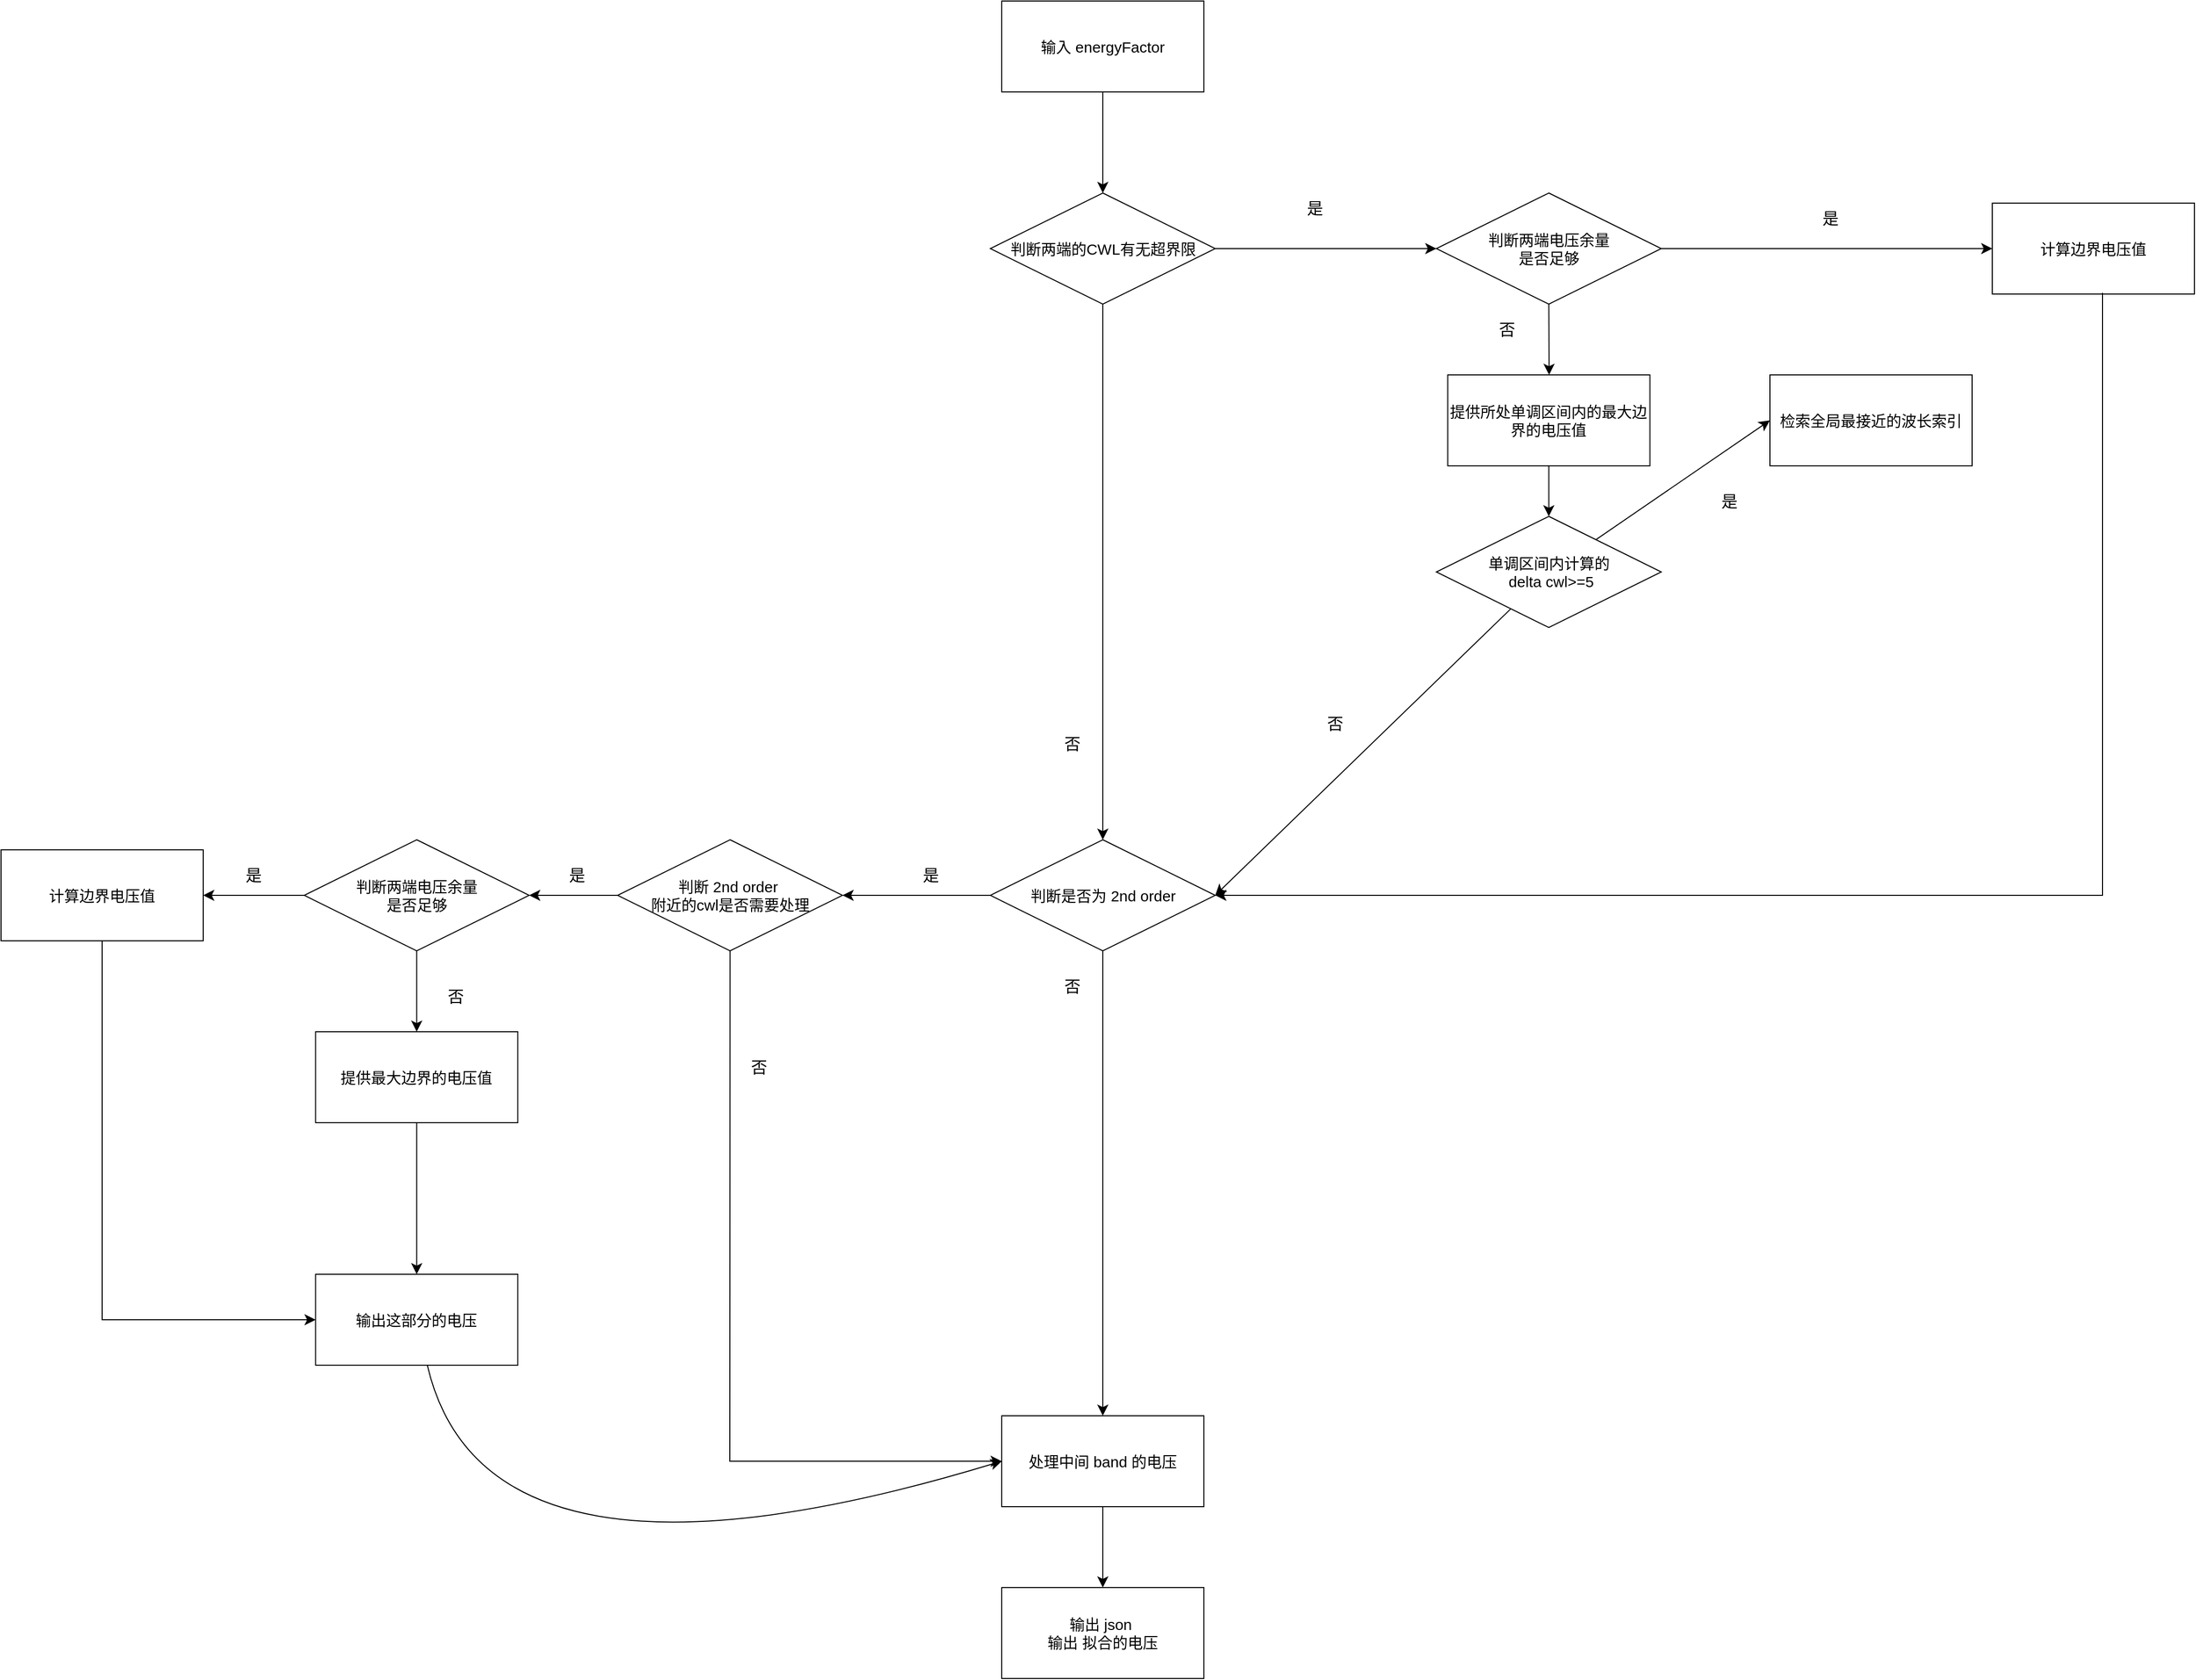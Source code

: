 <mxfile version="23.1.5" type="device">
  <diagram name="第 1 页" id="n_WZfc53meXCdzstPTw8">
    <mxGraphModel dx="2762" dy="1887" grid="1" gridSize="10" guides="1" tooltips="1" connect="1" arrows="1" fold="1" page="0" pageScale="1" pageWidth="1169" pageHeight="827" math="0" shadow="0">
      <root>
        <mxCell id="0" />
        <mxCell id="1" parent="0" />
        <mxCell id="6OOZVl3HkzZtPA9987tU-8" value="" style="edgeStyle=none;curved=1;rounded=0;orthogonalLoop=1;jettySize=auto;html=1;fontSize=12;startSize=8;endSize=8;" parent="1" source="6OOZVl3HkzZtPA9987tU-1" target="6OOZVl3HkzZtPA9987tU-3" edge="1">
          <mxGeometry relative="1" as="geometry" />
        </mxCell>
        <mxCell id="6OOZVl3HkzZtPA9987tU-1" value="输入 energyFactor" style="rounded=0;whiteSpace=wrap;html=1;fontSize=15;" parent="1" vertex="1">
          <mxGeometry x="-50" y="-530" width="200" height="90" as="geometry" />
        </mxCell>
        <mxCell id="6OOZVl3HkzZtPA9987tU-10" value="" style="edgeStyle=none;curved=1;rounded=0;orthogonalLoop=1;jettySize=auto;html=1;fontSize=12;startSize=8;endSize=8;" parent="1" source="6OOZVl3HkzZtPA9987tU-3" target="6OOZVl3HkzZtPA9987tU-5" edge="1">
          <mxGeometry relative="1" as="geometry" />
        </mxCell>
        <mxCell id="6OOZVl3HkzZtPA9987tU-3" value="判断两端的CWL有无超界限" style="rhombus;whiteSpace=wrap;html=1;fontSize=15;" parent="1" vertex="1">
          <mxGeometry x="-61.25" y="-340" width="222.5" height="110" as="geometry" />
        </mxCell>
        <mxCell id="6OOZVl3HkzZtPA9987tU-17" value="" style="edgeStyle=none;curved=1;rounded=0;orthogonalLoop=1;jettySize=auto;html=1;fontSize=12;startSize=8;endSize=8;" parent="1" source="6OOZVl3HkzZtPA9987tU-5" target="6OOZVl3HkzZtPA9987tU-16" edge="1">
          <mxGeometry relative="1" as="geometry" />
        </mxCell>
        <mxCell id="6OOZVl3HkzZtPA9987tU-33" value="" style="edgeStyle=none;curved=1;rounded=0;orthogonalLoop=1;jettySize=auto;html=1;fontSize=12;startSize=8;endSize=8;" parent="1" source="6OOZVl3HkzZtPA9987tU-5" target="6OOZVl3HkzZtPA9987tU-14" edge="1">
          <mxGeometry relative="1" as="geometry" />
        </mxCell>
        <mxCell id="6OOZVl3HkzZtPA9987tU-5" value="判断是否为 2nd order" style="rhombus;whiteSpace=wrap;html=1;fontSize=15;" parent="1" vertex="1">
          <mxGeometry x="-61.25" y="300" width="222.5" height="110" as="geometry" />
        </mxCell>
        <mxCell id="6OOZVl3HkzZtPA9987tU-9" value="是" style="text;html=1;align=center;verticalAlign=middle;whiteSpace=wrap;rounded=0;fontSize=16;" parent="1" vertex="1">
          <mxGeometry x="230" y="-340" width="60" height="30" as="geometry" />
        </mxCell>
        <mxCell id="6OOZVl3HkzZtPA9987tU-13" value="否" style="text;html=1;align=center;verticalAlign=middle;whiteSpace=wrap;rounded=0;fontSize=16;" parent="1" vertex="1">
          <mxGeometry x="-10" y="190" width="60" height="30" as="geometry" />
        </mxCell>
        <mxCell id="6OOZVl3HkzZtPA9987tU-34" value="" style="edgeStyle=none;curved=1;rounded=0;orthogonalLoop=1;jettySize=auto;html=1;fontSize=12;startSize=8;endSize=8;" parent="1" source="6OOZVl3HkzZtPA9987tU-14" target="6OOZVl3HkzZtPA9987tU-32" edge="1">
          <mxGeometry relative="1" as="geometry" />
        </mxCell>
        <mxCell id="6OOZVl3HkzZtPA9987tU-14" value="处理中间 band 的电压" style="rounded=0;whiteSpace=wrap;html=1;fontSize=15;" parent="1" vertex="1">
          <mxGeometry x="-50" y="870" width="200" height="90" as="geometry" />
        </mxCell>
        <mxCell id="6OOZVl3HkzZtPA9987tU-37" value="" style="edgeStyle=none;curved=1;rounded=0;orthogonalLoop=1;jettySize=auto;html=1;fontSize=12;startSize=8;endSize=8;" parent="1" source="6OOZVl3HkzZtPA9987tU-16" target="6OOZVl3HkzZtPA9987tU-36" edge="1">
          <mxGeometry relative="1" as="geometry" />
        </mxCell>
        <mxCell id="6OOZVl3HkzZtPA9987tU-16" value="判断 2nd order&amp;nbsp;&lt;br&gt;附近的cwl是否需要处理" style="rhombus;whiteSpace=wrap;html=1;fontSize=15;" parent="1" vertex="1">
          <mxGeometry x="-430" y="300" width="222.5" height="110" as="geometry" />
        </mxCell>
        <mxCell id="6OOZVl3HkzZtPA9987tU-18" value="是" style="text;html=1;align=center;verticalAlign=middle;whiteSpace=wrap;rounded=0;fontSize=16;" parent="1" vertex="1">
          <mxGeometry x="-150" y="320" width="60" height="30" as="geometry" />
        </mxCell>
        <mxCell id="6OOZVl3HkzZtPA9987tU-25" style="edgeStyle=none;curved=1;rounded=0;orthogonalLoop=1;jettySize=auto;html=1;exitX=0.5;exitY=1;exitDx=0;exitDy=0;fontSize=12;startSize=8;endSize=8;" parent="1" source="6OOZVl3HkzZtPA9987tU-20" edge="1">
          <mxGeometry relative="1" as="geometry">
            <mxPoint x="491.519" y="-160" as="targetPoint" />
          </mxGeometry>
        </mxCell>
        <mxCell id="6OOZVl3HkzZtPA9987tU-29" value="" style="edgeStyle=none;curved=1;rounded=0;orthogonalLoop=1;jettySize=auto;html=1;fontSize=12;startSize=8;endSize=8;" parent="1" source="6OOZVl3HkzZtPA9987tU-20" target="6OOZVl3HkzZtPA9987tU-28" edge="1">
          <mxGeometry relative="1" as="geometry" />
        </mxCell>
        <mxCell id="6OOZVl3HkzZtPA9987tU-20" value="判断两端电压余量&lt;br&gt;是否足够" style="rhombus;whiteSpace=wrap;html=1;fontSize=15;" parent="1" vertex="1">
          <mxGeometry x="380" y="-340" width="222.5" height="110" as="geometry" />
        </mxCell>
        <mxCell id="6OOZVl3HkzZtPA9987tU-24" value="" style="endArrow=classic;html=1;rounded=0;fontSize=12;startSize=8;endSize=8;exitX=1;exitY=0.5;exitDx=0;exitDy=0;" parent="1" source="6OOZVl3HkzZtPA9987tU-3" target="6OOZVl3HkzZtPA9987tU-20" edge="1">
          <mxGeometry width="50" height="50" relative="1" as="geometry">
            <mxPoint x="450" y="210" as="sourcePoint" />
            <mxPoint x="500" y="160" as="targetPoint" />
          </mxGeometry>
        </mxCell>
        <mxCell id="T5l22h_LEsQU9Dkja71x-4" value="" style="edgeStyle=none;curved=1;rounded=0;orthogonalLoop=1;jettySize=auto;html=1;fontSize=12;startSize=8;endSize=8;" edge="1" parent="1" source="6OOZVl3HkzZtPA9987tU-26" target="T5l22h_LEsQU9Dkja71x-1">
          <mxGeometry relative="1" as="geometry" />
        </mxCell>
        <mxCell id="6OOZVl3HkzZtPA9987tU-26" value="提供所处单调区间内的最大边界的电压值" style="rounded=0;whiteSpace=wrap;html=1;fontSize=15;" parent="1" vertex="1">
          <mxGeometry x="391.25" y="-160" width="200" height="90" as="geometry" />
        </mxCell>
        <mxCell id="6OOZVl3HkzZtPA9987tU-27" value="否" style="text;html=1;align=center;verticalAlign=middle;whiteSpace=wrap;rounded=0;fontSize=16;" parent="1" vertex="1">
          <mxGeometry x="420" y="-220" width="60" height="30" as="geometry" />
        </mxCell>
        <mxCell id="6OOZVl3HkzZtPA9987tU-28" value="计算边界电压值" style="rounded=0;whiteSpace=wrap;html=1;fontSize=15;" parent="1" vertex="1">
          <mxGeometry x="930" y="-330" width="200" height="90" as="geometry" />
        </mxCell>
        <mxCell id="6OOZVl3HkzZtPA9987tU-31" value="" style="edgeStyle=elbowEdgeStyle;elbow=vertical;endArrow=classic;html=1;curved=0;rounded=0;endSize=8;startSize=8;fontSize=12;exitX=0.545;exitY=0.986;exitDx=0;exitDy=0;exitPerimeter=0;entryX=1;entryY=0.5;entryDx=0;entryDy=0;" parent="1" source="6OOZVl3HkzZtPA9987tU-28" target="6OOZVl3HkzZtPA9987tU-5" edge="1">
          <mxGeometry width="50" height="50" relative="1" as="geometry">
            <mxPoint x="546" y="292" as="sourcePoint" />
            <mxPoint x="171" y="365" as="targetPoint" />
            <Array as="points">
              <mxPoint x="520" y="355" />
            </Array>
          </mxGeometry>
        </mxCell>
        <mxCell id="6OOZVl3HkzZtPA9987tU-32" value="输出 json&amp;nbsp;&lt;br&gt;输出 拟合的电压" style="rounded=0;whiteSpace=wrap;html=1;fontSize=15;" parent="1" vertex="1">
          <mxGeometry x="-50" y="1040" width="200" height="90" as="geometry" />
        </mxCell>
        <mxCell id="6OOZVl3HkzZtPA9987tU-35" value="否" style="text;html=1;align=center;verticalAlign=middle;whiteSpace=wrap;rounded=0;fontSize=16;" parent="1" vertex="1">
          <mxGeometry x="-10" y="430" width="60" height="30" as="geometry" />
        </mxCell>
        <mxCell id="6OOZVl3HkzZtPA9987tU-42" value="" style="edgeStyle=none;curved=1;rounded=0;orthogonalLoop=1;jettySize=auto;html=1;fontSize=12;startSize=8;endSize=8;" parent="1" source="6OOZVl3HkzZtPA9987tU-36" target="6OOZVl3HkzZtPA9987tU-41" edge="1">
          <mxGeometry relative="1" as="geometry" />
        </mxCell>
        <mxCell id="6OOZVl3HkzZtPA9987tU-46" value="" style="edgeStyle=none;curved=1;rounded=0;orthogonalLoop=1;jettySize=auto;html=1;fontSize=12;startSize=8;endSize=8;" parent="1" source="6OOZVl3HkzZtPA9987tU-36" target="6OOZVl3HkzZtPA9987tU-43" edge="1">
          <mxGeometry relative="1" as="geometry" />
        </mxCell>
        <mxCell id="6OOZVl3HkzZtPA9987tU-36" value="判断两端电压余量&lt;br style=&quot;border-color: var(--border-color);&quot;&gt;是否足够" style="rhombus;whiteSpace=wrap;html=1;fontSize=15;" parent="1" vertex="1">
          <mxGeometry x="-740" y="300" width="222.5" height="110" as="geometry" />
        </mxCell>
        <mxCell id="6OOZVl3HkzZtPA9987tU-38" value="是" style="text;html=1;align=center;verticalAlign=middle;whiteSpace=wrap;rounded=0;fontSize=16;" parent="1" vertex="1">
          <mxGeometry x="-500" y="320" width="60" height="30" as="geometry" />
        </mxCell>
        <mxCell id="6OOZVl3HkzZtPA9987tU-52" style="edgeStyle=none;curved=1;rounded=0;orthogonalLoop=1;jettySize=auto;html=1;entryX=0;entryY=0.5;entryDx=0;entryDy=0;fontSize=12;startSize=8;endSize=8;" parent="1" source="6OOZVl3HkzZtPA9987tU-39" target="6OOZVl3HkzZtPA9987tU-14" edge="1">
          <mxGeometry relative="1" as="geometry">
            <Array as="points">
              <mxPoint x="-560" y="1070" />
            </Array>
          </mxGeometry>
        </mxCell>
        <mxCell id="6OOZVl3HkzZtPA9987tU-39" value="输出这部分的电压" style="rounded=0;whiteSpace=wrap;html=1;fontSize=15;" parent="1" vertex="1">
          <mxGeometry x="-728.75" y="730" width="200" height="90" as="geometry" />
        </mxCell>
        <mxCell id="6OOZVl3HkzZtPA9987tU-40" value="是" style="text;html=1;align=center;verticalAlign=middle;whiteSpace=wrap;rounded=0;fontSize=16;" parent="1" vertex="1">
          <mxGeometry x="740" y="-330" width="60" height="30" as="geometry" />
        </mxCell>
        <mxCell id="6OOZVl3HkzZtPA9987tU-41" value="计算边界电压值" style="rounded=0;whiteSpace=wrap;html=1;fontSize=15;" parent="1" vertex="1">
          <mxGeometry x="-1040" y="310" width="200" height="90" as="geometry" />
        </mxCell>
        <mxCell id="6OOZVl3HkzZtPA9987tU-50" value="" style="edgeStyle=none;curved=1;rounded=0;orthogonalLoop=1;jettySize=auto;html=1;fontSize=12;startSize=8;endSize=8;" parent="1" source="6OOZVl3HkzZtPA9987tU-43" target="6OOZVl3HkzZtPA9987tU-39" edge="1">
          <mxGeometry relative="1" as="geometry" />
        </mxCell>
        <mxCell id="6OOZVl3HkzZtPA9987tU-43" value="提供最大边界的电压值" style="rounded=0;whiteSpace=wrap;html=1;fontSize=15;" parent="1" vertex="1">
          <mxGeometry x="-728.75" y="490" width="200" height="90" as="geometry" />
        </mxCell>
        <mxCell id="6OOZVl3HkzZtPA9987tU-44" value="" style="edgeStyle=elbowEdgeStyle;elbow=horizontal;endArrow=classic;html=1;curved=0;rounded=0;endSize=8;startSize=8;fontSize=12;exitX=0.5;exitY=1;exitDx=0;exitDy=0;entryX=0;entryY=0.5;entryDx=0;entryDy=0;" parent="1" source="6OOZVl3HkzZtPA9987tU-16" target="6OOZVl3HkzZtPA9987tU-14" edge="1">
          <mxGeometry width="50" height="50" relative="1" as="geometry">
            <mxPoint x="-240" y="510" as="sourcePoint" />
            <mxPoint x="-190" y="460" as="targetPoint" />
            <Array as="points">
              <mxPoint x="-319" y="470" />
            </Array>
          </mxGeometry>
        </mxCell>
        <mxCell id="6OOZVl3HkzZtPA9987tU-45" value="否" style="text;html=1;align=center;verticalAlign=middle;whiteSpace=wrap;rounded=0;fontSize=16;" parent="1" vertex="1">
          <mxGeometry x="-320" y="510" width="60" height="30" as="geometry" />
        </mxCell>
        <mxCell id="6OOZVl3HkzZtPA9987tU-47" value="" style="edgeStyle=elbowEdgeStyle;elbow=horizontal;endArrow=classic;html=1;curved=0;rounded=0;endSize=8;startSize=8;fontSize=12;exitX=0.5;exitY=1;exitDx=0;exitDy=0;entryX=0;entryY=0.5;entryDx=0;entryDy=0;" parent="1" source="6OOZVl3HkzZtPA9987tU-41" target="6OOZVl3HkzZtPA9987tU-39" edge="1">
          <mxGeometry width="50" height="50" relative="1" as="geometry">
            <mxPoint x="-940" y="540.0" as="sourcePoint" />
            <mxPoint x="-728.75" y="675.0" as="targetPoint" />
            <Array as="points">
              <mxPoint x="-940" y="640" />
            </Array>
          </mxGeometry>
        </mxCell>
        <mxCell id="6OOZVl3HkzZtPA9987tU-48" value="是" style="text;html=1;align=center;verticalAlign=middle;whiteSpace=wrap;rounded=0;fontSize=16;" parent="1" vertex="1">
          <mxGeometry x="-820" y="320" width="60" height="30" as="geometry" />
        </mxCell>
        <mxCell id="6OOZVl3HkzZtPA9987tU-49" value="否" style="text;html=1;align=center;verticalAlign=middle;whiteSpace=wrap;rounded=0;fontSize=16;" parent="1" vertex="1">
          <mxGeometry x="-620" y="440" width="60" height="30" as="geometry" />
        </mxCell>
        <mxCell id="T5l22h_LEsQU9Dkja71x-3" style="edgeStyle=none;curved=1;rounded=0;orthogonalLoop=1;jettySize=auto;html=1;entryX=0;entryY=0.5;entryDx=0;entryDy=0;fontSize=12;startSize=8;endSize=8;" edge="1" parent="1" source="T5l22h_LEsQU9Dkja71x-1" target="T5l22h_LEsQU9Dkja71x-2">
          <mxGeometry relative="1" as="geometry" />
        </mxCell>
        <mxCell id="T5l22h_LEsQU9Dkja71x-5" style="edgeStyle=none;curved=1;rounded=0;orthogonalLoop=1;jettySize=auto;html=1;entryX=1;entryY=0.5;entryDx=0;entryDy=0;fontSize=12;startSize=8;endSize=8;" edge="1" parent="1" source="T5l22h_LEsQU9Dkja71x-1" target="6OOZVl3HkzZtPA9987tU-5">
          <mxGeometry relative="1" as="geometry" />
        </mxCell>
        <mxCell id="T5l22h_LEsQU9Dkja71x-1" value="单调区间内计算的&lt;br&gt;&amp;nbsp;delta cwl&amp;gt;=5" style="rhombus;whiteSpace=wrap;html=1;fontSize=15;" vertex="1" parent="1">
          <mxGeometry x="380" y="-20" width="222.5" height="110" as="geometry" />
        </mxCell>
        <mxCell id="T5l22h_LEsQU9Dkja71x-2" value="检索全局最接近的波长索引" style="rounded=0;whiteSpace=wrap;html=1;fontSize=15;" vertex="1" parent="1">
          <mxGeometry x="710" y="-160" width="200" height="90" as="geometry" />
        </mxCell>
        <mxCell id="T5l22h_LEsQU9Dkja71x-6" value="是" style="text;html=1;align=center;verticalAlign=middle;whiteSpace=wrap;rounded=0;fontSize=16;" vertex="1" parent="1">
          <mxGeometry x="640" y="-50" width="60" height="30" as="geometry" />
        </mxCell>
        <mxCell id="T5l22h_LEsQU9Dkja71x-7" value="否" style="text;html=1;align=center;verticalAlign=middle;whiteSpace=wrap;rounded=0;fontSize=16;" vertex="1" parent="1">
          <mxGeometry x="250" y="170" width="60" height="30" as="geometry" />
        </mxCell>
      </root>
    </mxGraphModel>
  </diagram>
</mxfile>
